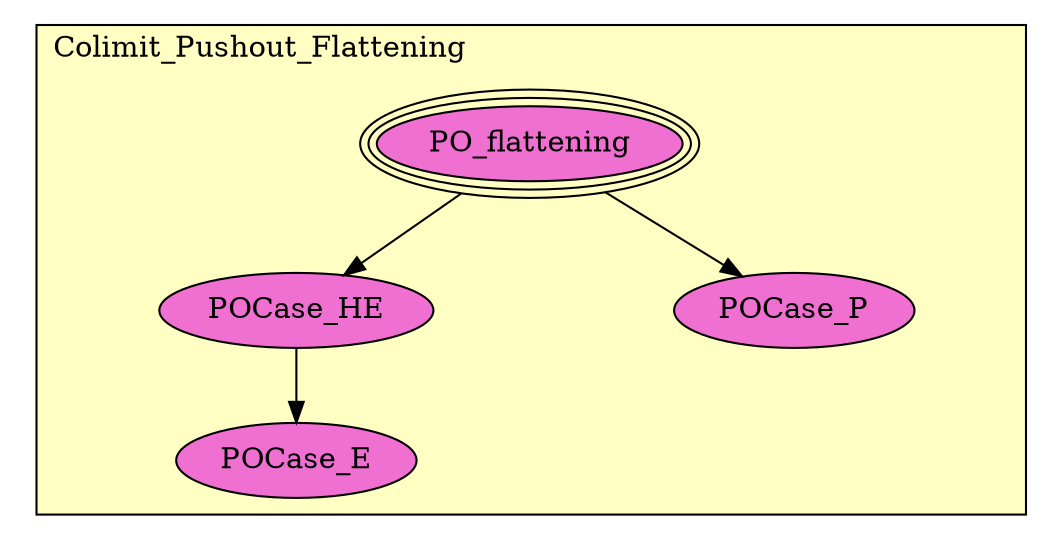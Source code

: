 digraph HoTT_Colimits_Colimit_Pushout_Flattening {
  graph [ratio=0.5]
  node [style=filled]
Colimit_Pushout_Flattening_PO_flattening [label="PO_flattening", URL=<Colimit_Pushout_Flattening.html#PO_flattening>, peripheries=3, fillcolor="#F070D1"] ;
Colimit_Pushout_Flattening_POCase_HE [label="POCase_HE", URL=<Colimit_Pushout_Flattening.html#POCase_HE>, fillcolor="#F070D1"] ;
Colimit_Pushout_Flattening_POCase_E [label="POCase_E", URL=<Colimit_Pushout_Flattening.html#POCase_E>, fillcolor="#F070D1"] ;
Colimit_Pushout_Flattening_POCase_P [label="POCase_P", URL=<Colimit_Pushout_Flattening.html#POCase_P>, fillcolor="#F070D1"] ;
  Colimit_Pushout_Flattening_PO_flattening -> Colimit_Pushout_Flattening_POCase_HE [] ;
  Colimit_Pushout_Flattening_PO_flattening -> Colimit_Pushout_Flattening_POCase_P [] ;
  Colimit_Pushout_Flattening_POCase_HE -> Colimit_Pushout_Flattening_POCase_E [] ;
subgraph cluster_Colimit_Pushout_Flattening { label="Colimit_Pushout_Flattening"; fillcolor="#FFFFC3"; labeljust=l; style=filled 
Colimit_Pushout_Flattening_POCase_P; Colimit_Pushout_Flattening_POCase_E; Colimit_Pushout_Flattening_POCase_HE; Colimit_Pushout_Flattening_PO_flattening; };
} /* END */
